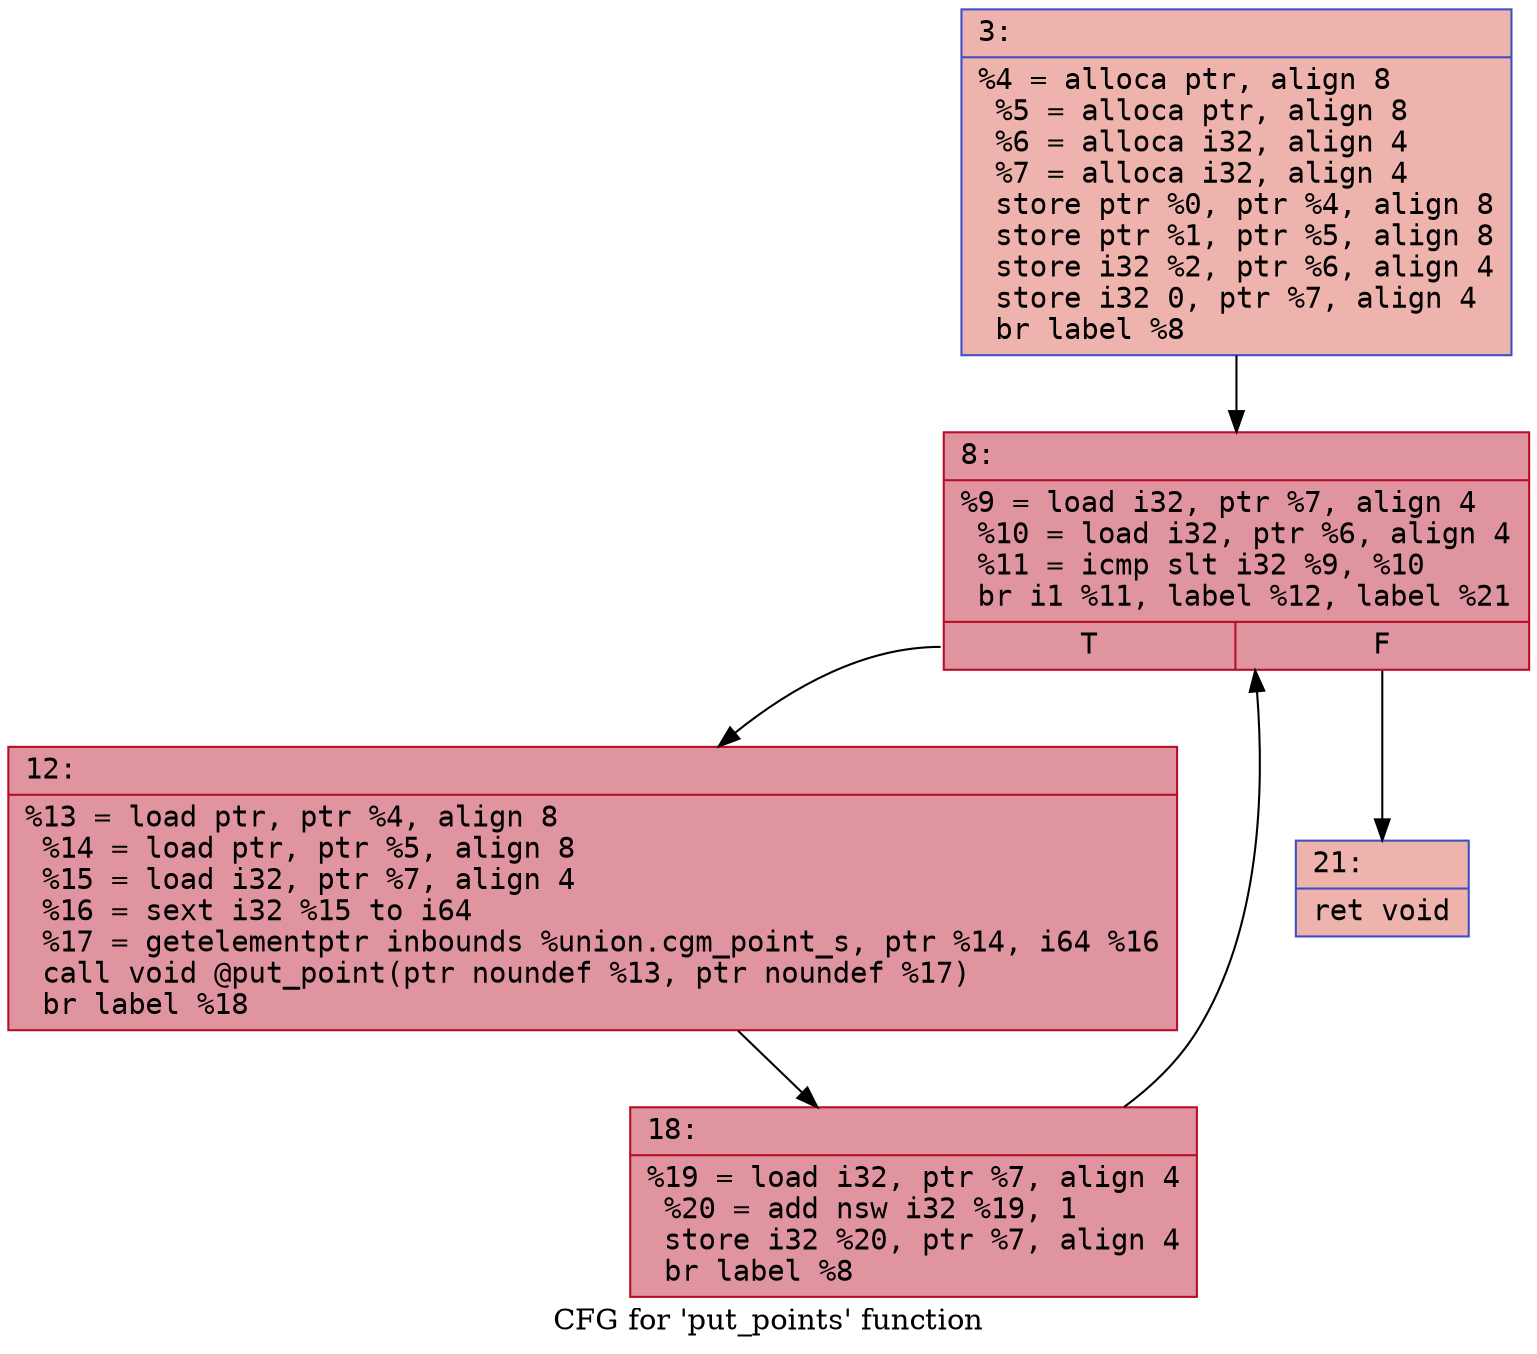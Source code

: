 digraph "CFG for 'put_points' function" {
	label="CFG for 'put_points' function";

	Node0x6000024c78e0 [shape=record,color="#3d50c3ff", style=filled, fillcolor="#d6524470" fontname="Courier",label="{3:\l|  %4 = alloca ptr, align 8\l  %5 = alloca ptr, align 8\l  %6 = alloca i32, align 4\l  %7 = alloca i32, align 4\l  store ptr %0, ptr %4, align 8\l  store ptr %1, ptr %5, align 8\l  store i32 %2, ptr %6, align 4\l  store i32 0, ptr %7, align 4\l  br label %8\l}"];
	Node0x6000024c78e0 -> Node0x6000024c7930[tooltip="3 -> 8\nProbability 100.00%" ];
	Node0x6000024c7930 [shape=record,color="#b70d28ff", style=filled, fillcolor="#b70d2870" fontname="Courier",label="{8:\l|  %9 = load i32, ptr %7, align 4\l  %10 = load i32, ptr %6, align 4\l  %11 = icmp slt i32 %9, %10\l  br i1 %11, label %12, label %21\l|{<s0>T|<s1>F}}"];
	Node0x6000024c7930:s0 -> Node0x6000024c7980[tooltip="8 -> 12\nProbability 96.88%" ];
	Node0x6000024c7930:s1 -> Node0x6000024c7a20[tooltip="8 -> 21\nProbability 3.12%" ];
	Node0x6000024c7980 [shape=record,color="#b70d28ff", style=filled, fillcolor="#b70d2870" fontname="Courier",label="{12:\l|  %13 = load ptr, ptr %4, align 8\l  %14 = load ptr, ptr %5, align 8\l  %15 = load i32, ptr %7, align 4\l  %16 = sext i32 %15 to i64\l  %17 = getelementptr inbounds %union.cgm_point_s, ptr %14, i64 %16\l  call void @put_point(ptr noundef %13, ptr noundef %17)\l  br label %18\l}"];
	Node0x6000024c7980 -> Node0x6000024c79d0[tooltip="12 -> 18\nProbability 100.00%" ];
	Node0x6000024c79d0 [shape=record,color="#b70d28ff", style=filled, fillcolor="#b70d2870" fontname="Courier",label="{18:\l|  %19 = load i32, ptr %7, align 4\l  %20 = add nsw i32 %19, 1\l  store i32 %20, ptr %7, align 4\l  br label %8\l}"];
	Node0x6000024c79d0 -> Node0x6000024c7930[tooltip="18 -> 8\nProbability 100.00%" ];
	Node0x6000024c7a20 [shape=record,color="#3d50c3ff", style=filled, fillcolor="#d6524470" fontname="Courier",label="{21:\l|  ret void\l}"];
}
